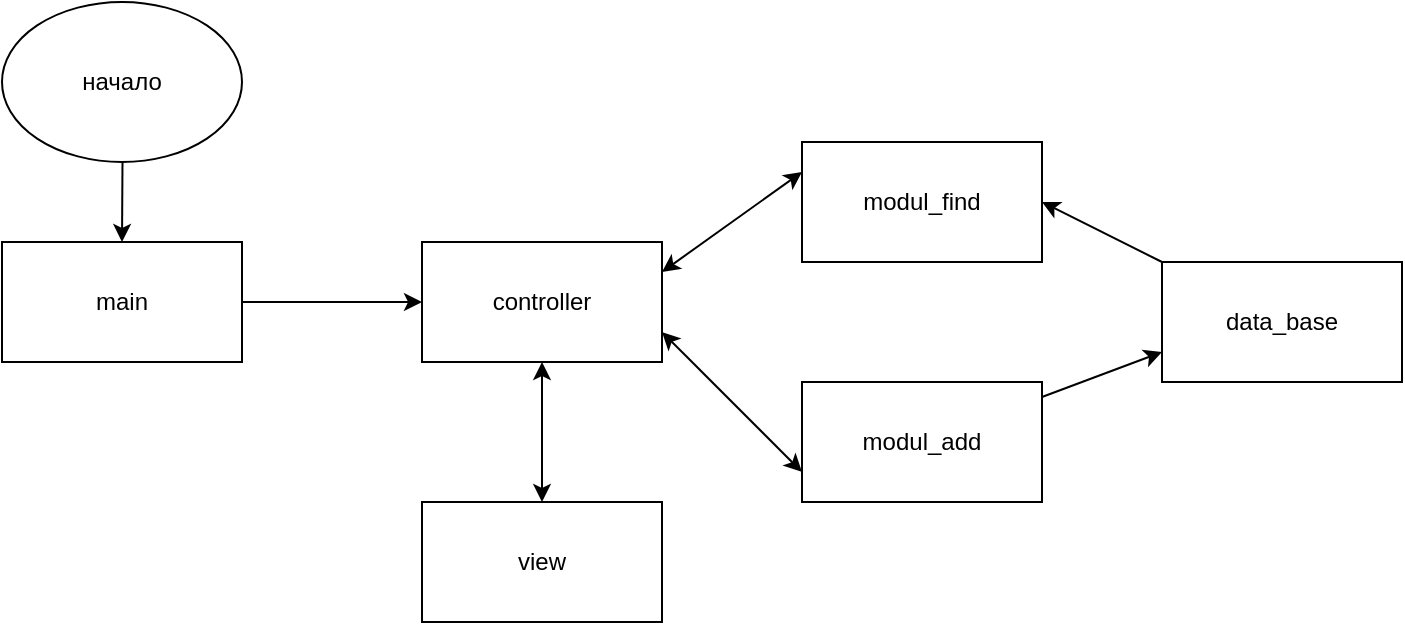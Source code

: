 <mxfile>
    <diagram id="aoQi3uToHc-nzjWqQ5Tm" name="Страница 1">
        <mxGraphModel dx="478" dy="221" grid="1" gridSize="10" guides="1" tooltips="1" connect="1" arrows="1" fold="1" page="1" pageScale="1" pageWidth="827" pageHeight="1169" math="0" shadow="0">
            <root>
                <mxCell id="0"/>
                <mxCell id="1" parent="0"/>
                <mxCell id="9" value="" style="edgeStyle=none;html=1;" parent="1" source="2" target="4" edge="1">
                    <mxGeometry relative="1" as="geometry"/>
                </mxCell>
                <mxCell id="2" value="main" style="rounded=0;whiteSpace=wrap;html=1;" parent="1" vertex="1">
                    <mxGeometry x="40" y="210" width="120" height="60" as="geometry"/>
                </mxCell>
                <mxCell id="8" value="" style="edgeStyle=none;html=1;" parent="1" source="3" target="2" edge="1">
                    <mxGeometry relative="1" as="geometry"/>
                </mxCell>
                <mxCell id="3" value="начало" style="ellipse;whiteSpace=wrap;html=1;" parent="1" vertex="1">
                    <mxGeometry x="40" y="90" width="120" height="80" as="geometry"/>
                </mxCell>
                <mxCell id="4" value="controller" style="rounded=0;whiteSpace=wrap;html=1;" parent="1" vertex="1">
                    <mxGeometry x="250" y="210" width="120" height="60" as="geometry"/>
                </mxCell>
                <mxCell id="5" value="modul_find" style="rounded=0;whiteSpace=wrap;html=1;" parent="1" vertex="1">
                    <mxGeometry x="440" y="160" width="120" height="60" as="geometry"/>
                </mxCell>
                <mxCell id="17" style="edgeStyle=none;html=1;entryX=0;entryY=0.75;entryDx=0;entryDy=0;" parent="1" source="6" target="14" edge="1">
                    <mxGeometry relative="1" as="geometry"/>
                </mxCell>
                <mxCell id="6" value="modul_add" style="rounded=0;whiteSpace=wrap;html=1;" parent="1" vertex="1">
                    <mxGeometry x="440" y="280" width="120" height="60" as="geometry"/>
                </mxCell>
                <mxCell id="7" value="view" style="rounded=0;whiteSpace=wrap;html=1;" parent="1" vertex="1">
                    <mxGeometry x="250" y="340" width="120" height="60" as="geometry"/>
                </mxCell>
                <mxCell id="11" value="" style="endArrow=classic;startArrow=classic;html=1;exitX=1;exitY=0.25;exitDx=0;exitDy=0;entryX=0;entryY=0.25;entryDx=0;entryDy=0;" parent="1" source="4" target="5" edge="1">
                    <mxGeometry width="50" height="50" relative="1" as="geometry">
                        <mxPoint x="390" y="220" as="sourcePoint"/>
                        <mxPoint x="440" y="170" as="targetPoint"/>
                    </mxGeometry>
                </mxCell>
                <mxCell id="18" style="edgeStyle=none;html=1;entryX=1;entryY=0.5;entryDx=0;entryDy=0;" parent="1" source="14" target="5" edge="1">
                    <mxGeometry relative="1" as="geometry"/>
                </mxCell>
                <mxCell id="14" value="data_base" style="rounded=0;whiteSpace=wrap;html=1;" parent="1" vertex="1">
                    <mxGeometry x="620" y="220" width="120" height="60" as="geometry"/>
                </mxCell>
                <mxCell id="16" value="" style="endArrow=classic;startArrow=classic;html=1;entryX=0;entryY=0.75;entryDx=0;entryDy=0;exitX=1;exitY=0.75;exitDx=0;exitDy=0;" parent="1" source="4" target="6" edge="1">
                    <mxGeometry width="50" height="50" relative="1" as="geometry">
                        <mxPoint x="370" y="320" as="sourcePoint"/>
                        <mxPoint x="420" y="270" as="targetPoint"/>
                    </mxGeometry>
                </mxCell>
                <mxCell id="19" value="" style="endArrow=classic;startArrow=classic;html=1;entryX=0.5;entryY=1;entryDx=0;entryDy=0;exitX=0.5;exitY=0;exitDx=0;exitDy=0;" parent="1" source="7" target="4" edge="1">
                    <mxGeometry width="50" height="50" relative="1" as="geometry">
                        <mxPoint x="280" y="330" as="sourcePoint"/>
                        <mxPoint x="330" y="280" as="targetPoint"/>
                    </mxGeometry>
                </mxCell>
            </root>
        </mxGraphModel>
    </diagram>
</mxfile>